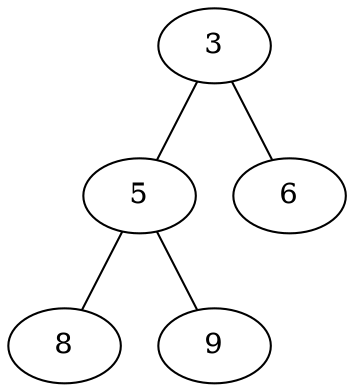 graph "Remove Min Step 6"
{
	graph [ dpi = 300 ]; 
	n00 [label="3"];
	n01 [label="5"];
	n02 [label="6"];
	n03 [label="8"];
	n04 [label="9"];

	n00 -- n01;
	n00 -- n02;
	n01 -- n03;
	n01 -- n04;
}